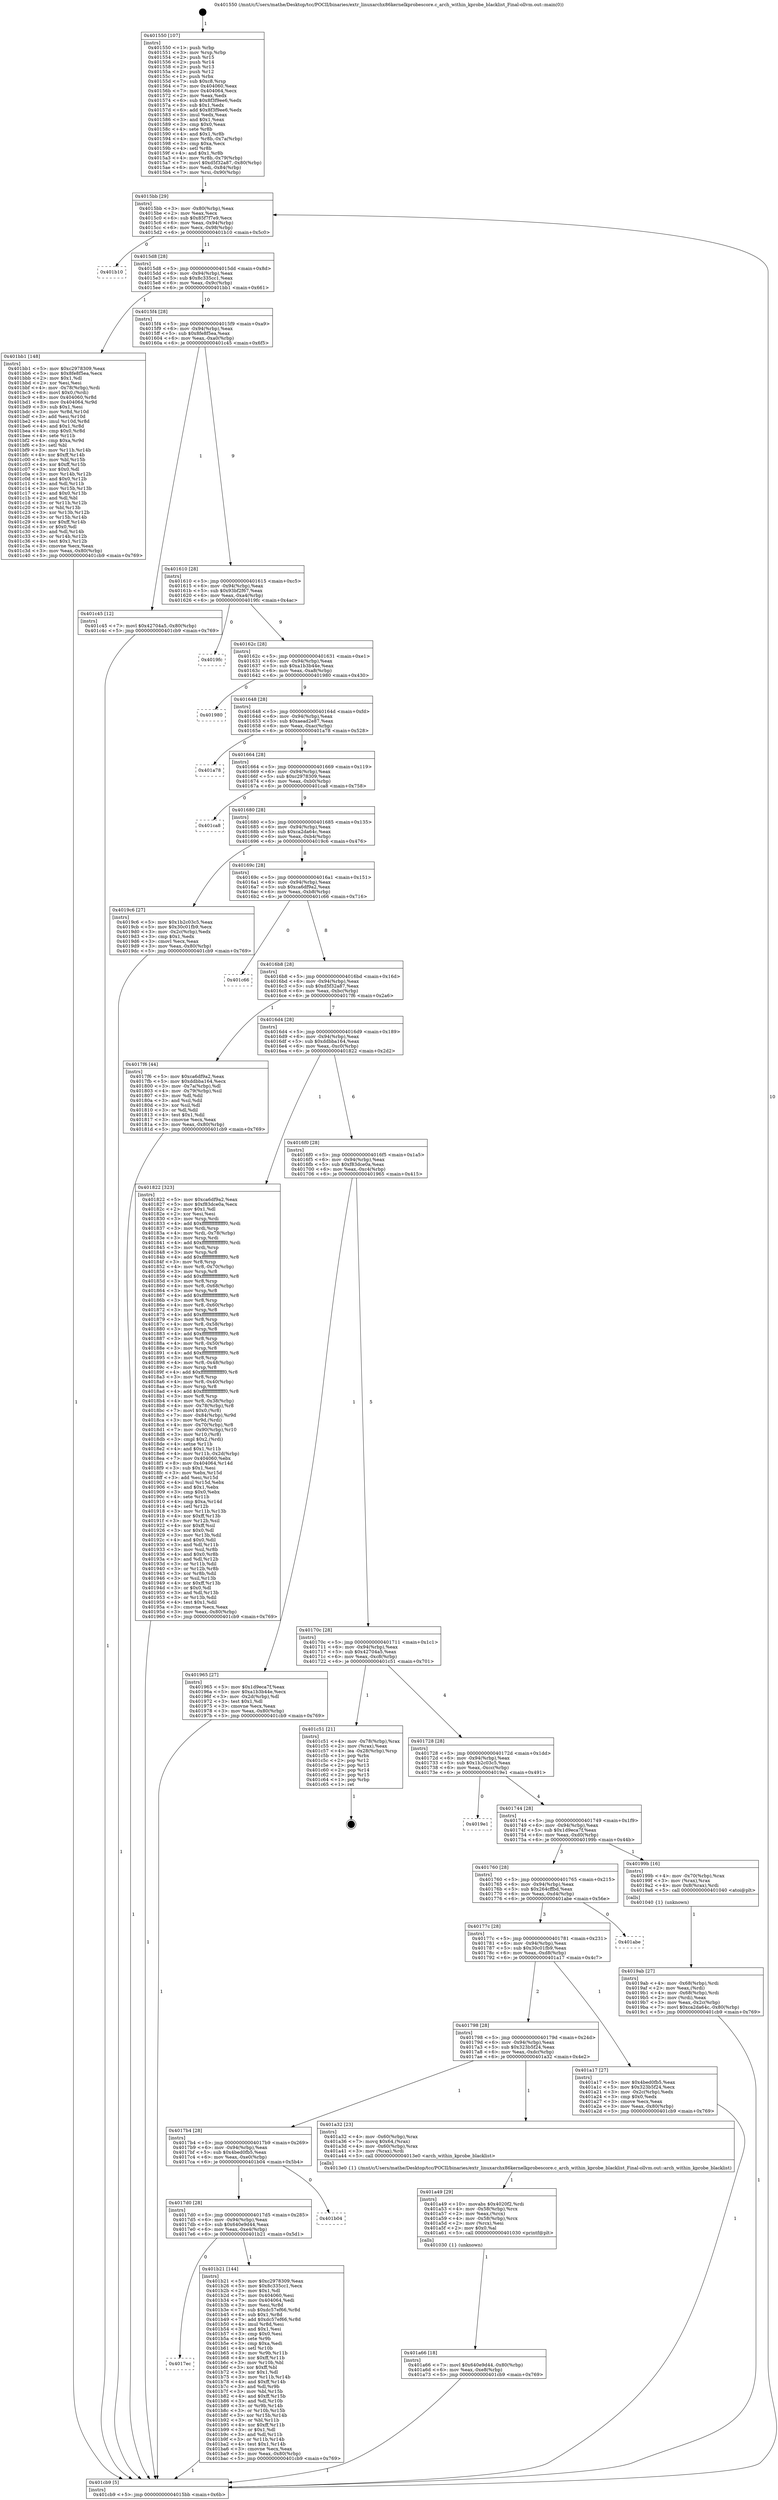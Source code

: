 digraph "0x401550" {
  label = "0x401550 (/mnt/c/Users/mathe/Desktop/tcc/POCII/binaries/extr_linuxarchx86kernelkprobescore.c_arch_within_kprobe_blacklist_Final-ollvm.out::main(0))"
  labelloc = "t"
  node[shape=record]

  Entry [label="",width=0.3,height=0.3,shape=circle,fillcolor=black,style=filled]
  "0x4015bb" [label="{
     0x4015bb [29]\l
     | [instrs]\l
     &nbsp;&nbsp;0x4015bb \<+3\>: mov -0x80(%rbp),%eax\l
     &nbsp;&nbsp;0x4015be \<+2\>: mov %eax,%ecx\l
     &nbsp;&nbsp;0x4015c0 \<+6\>: sub $0x85f7f7e9,%ecx\l
     &nbsp;&nbsp;0x4015c6 \<+6\>: mov %eax,-0x94(%rbp)\l
     &nbsp;&nbsp;0x4015cc \<+6\>: mov %ecx,-0x98(%rbp)\l
     &nbsp;&nbsp;0x4015d2 \<+6\>: je 0000000000401b10 \<main+0x5c0\>\l
  }"]
  "0x401b10" [label="{
     0x401b10\l
  }", style=dashed]
  "0x4015d8" [label="{
     0x4015d8 [28]\l
     | [instrs]\l
     &nbsp;&nbsp;0x4015d8 \<+5\>: jmp 00000000004015dd \<main+0x8d\>\l
     &nbsp;&nbsp;0x4015dd \<+6\>: mov -0x94(%rbp),%eax\l
     &nbsp;&nbsp;0x4015e3 \<+5\>: sub $0x8c335cc1,%eax\l
     &nbsp;&nbsp;0x4015e8 \<+6\>: mov %eax,-0x9c(%rbp)\l
     &nbsp;&nbsp;0x4015ee \<+6\>: je 0000000000401bb1 \<main+0x661\>\l
  }"]
  Exit [label="",width=0.3,height=0.3,shape=circle,fillcolor=black,style=filled,peripheries=2]
  "0x401bb1" [label="{
     0x401bb1 [148]\l
     | [instrs]\l
     &nbsp;&nbsp;0x401bb1 \<+5\>: mov $0xc2978309,%eax\l
     &nbsp;&nbsp;0x401bb6 \<+5\>: mov $0x8fe8f5ea,%ecx\l
     &nbsp;&nbsp;0x401bbb \<+2\>: mov $0x1,%dl\l
     &nbsp;&nbsp;0x401bbd \<+2\>: xor %esi,%esi\l
     &nbsp;&nbsp;0x401bbf \<+4\>: mov -0x78(%rbp),%rdi\l
     &nbsp;&nbsp;0x401bc3 \<+6\>: movl $0x0,(%rdi)\l
     &nbsp;&nbsp;0x401bc9 \<+8\>: mov 0x404060,%r8d\l
     &nbsp;&nbsp;0x401bd1 \<+8\>: mov 0x404064,%r9d\l
     &nbsp;&nbsp;0x401bd9 \<+3\>: sub $0x1,%esi\l
     &nbsp;&nbsp;0x401bdc \<+3\>: mov %r8d,%r10d\l
     &nbsp;&nbsp;0x401bdf \<+3\>: add %esi,%r10d\l
     &nbsp;&nbsp;0x401be2 \<+4\>: imul %r10d,%r8d\l
     &nbsp;&nbsp;0x401be6 \<+4\>: and $0x1,%r8d\l
     &nbsp;&nbsp;0x401bea \<+4\>: cmp $0x0,%r8d\l
     &nbsp;&nbsp;0x401bee \<+4\>: sete %r11b\l
     &nbsp;&nbsp;0x401bf2 \<+4\>: cmp $0xa,%r9d\l
     &nbsp;&nbsp;0x401bf6 \<+3\>: setl %bl\l
     &nbsp;&nbsp;0x401bf9 \<+3\>: mov %r11b,%r14b\l
     &nbsp;&nbsp;0x401bfc \<+4\>: xor $0xff,%r14b\l
     &nbsp;&nbsp;0x401c00 \<+3\>: mov %bl,%r15b\l
     &nbsp;&nbsp;0x401c03 \<+4\>: xor $0xff,%r15b\l
     &nbsp;&nbsp;0x401c07 \<+3\>: xor $0x0,%dl\l
     &nbsp;&nbsp;0x401c0a \<+3\>: mov %r14b,%r12b\l
     &nbsp;&nbsp;0x401c0d \<+4\>: and $0x0,%r12b\l
     &nbsp;&nbsp;0x401c11 \<+3\>: and %dl,%r11b\l
     &nbsp;&nbsp;0x401c14 \<+3\>: mov %r15b,%r13b\l
     &nbsp;&nbsp;0x401c17 \<+4\>: and $0x0,%r13b\l
     &nbsp;&nbsp;0x401c1b \<+2\>: and %dl,%bl\l
     &nbsp;&nbsp;0x401c1d \<+3\>: or %r11b,%r12b\l
     &nbsp;&nbsp;0x401c20 \<+3\>: or %bl,%r13b\l
     &nbsp;&nbsp;0x401c23 \<+3\>: xor %r13b,%r12b\l
     &nbsp;&nbsp;0x401c26 \<+3\>: or %r15b,%r14b\l
     &nbsp;&nbsp;0x401c29 \<+4\>: xor $0xff,%r14b\l
     &nbsp;&nbsp;0x401c2d \<+3\>: or $0x0,%dl\l
     &nbsp;&nbsp;0x401c30 \<+3\>: and %dl,%r14b\l
     &nbsp;&nbsp;0x401c33 \<+3\>: or %r14b,%r12b\l
     &nbsp;&nbsp;0x401c36 \<+4\>: test $0x1,%r12b\l
     &nbsp;&nbsp;0x401c3a \<+3\>: cmovne %ecx,%eax\l
     &nbsp;&nbsp;0x401c3d \<+3\>: mov %eax,-0x80(%rbp)\l
     &nbsp;&nbsp;0x401c40 \<+5\>: jmp 0000000000401cb9 \<main+0x769\>\l
  }"]
  "0x4015f4" [label="{
     0x4015f4 [28]\l
     | [instrs]\l
     &nbsp;&nbsp;0x4015f4 \<+5\>: jmp 00000000004015f9 \<main+0xa9\>\l
     &nbsp;&nbsp;0x4015f9 \<+6\>: mov -0x94(%rbp),%eax\l
     &nbsp;&nbsp;0x4015ff \<+5\>: sub $0x8fe8f5ea,%eax\l
     &nbsp;&nbsp;0x401604 \<+6\>: mov %eax,-0xa0(%rbp)\l
     &nbsp;&nbsp;0x40160a \<+6\>: je 0000000000401c45 \<main+0x6f5\>\l
  }"]
  "0x4017ec" [label="{
     0x4017ec\l
  }", style=dashed]
  "0x401c45" [label="{
     0x401c45 [12]\l
     | [instrs]\l
     &nbsp;&nbsp;0x401c45 \<+7\>: movl $0x42704a5,-0x80(%rbp)\l
     &nbsp;&nbsp;0x401c4c \<+5\>: jmp 0000000000401cb9 \<main+0x769\>\l
  }"]
  "0x401610" [label="{
     0x401610 [28]\l
     | [instrs]\l
     &nbsp;&nbsp;0x401610 \<+5\>: jmp 0000000000401615 \<main+0xc5\>\l
     &nbsp;&nbsp;0x401615 \<+6\>: mov -0x94(%rbp),%eax\l
     &nbsp;&nbsp;0x40161b \<+5\>: sub $0x93bf2f67,%eax\l
     &nbsp;&nbsp;0x401620 \<+6\>: mov %eax,-0xa4(%rbp)\l
     &nbsp;&nbsp;0x401626 \<+6\>: je 00000000004019fc \<main+0x4ac\>\l
  }"]
  "0x401b21" [label="{
     0x401b21 [144]\l
     | [instrs]\l
     &nbsp;&nbsp;0x401b21 \<+5\>: mov $0xc2978309,%eax\l
     &nbsp;&nbsp;0x401b26 \<+5\>: mov $0x8c335cc1,%ecx\l
     &nbsp;&nbsp;0x401b2b \<+2\>: mov $0x1,%dl\l
     &nbsp;&nbsp;0x401b2d \<+7\>: mov 0x404060,%esi\l
     &nbsp;&nbsp;0x401b34 \<+7\>: mov 0x404064,%edi\l
     &nbsp;&nbsp;0x401b3b \<+3\>: mov %esi,%r8d\l
     &nbsp;&nbsp;0x401b3e \<+7\>: sub $0xdc57ef66,%r8d\l
     &nbsp;&nbsp;0x401b45 \<+4\>: sub $0x1,%r8d\l
     &nbsp;&nbsp;0x401b49 \<+7\>: add $0xdc57ef66,%r8d\l
     &nbsp;&nbsp;0x401b50 \<+4\>: imul %r8d,%esi\l
     &nbsp;&nbsp;0x401b54 \<+3\>: and $0x1,%esi\l
     &nbsp;&nbsp;0x401b57 \<+3\>: cmp $0x0,%esi\l
     &nbsp;&nbsp;0x401b5a \<+4\>: sete %r9b\l
     &nbsp;&nbsp;0x401b5e \<+3\>: cmp $0xa,%edi\l
     &nbsp;&nbsp;0x401b61 \<+4\>: setl %r10b\l
     &nbsp;&nbsp;0x401b65 \<+3\>: mov %r9b,%r11b\l
     &nbsp;&nbsp;0x401b68 \<+4\>: xor $0xff,%r11b\l
     &nbsp;&nbsp;0x401b6c \<+3\>: mov %r10b,%bl\l
     &nbsp;&nbsp;0x401b6f \<+3\>: xor $0xff,%bl\l
     &nbsp;&nbsp;0x401b72 \<+3\>: xor $0x1,%dl\l
     &nbsp;&nbsp;0x401b75 \<+3\>: mov %r11b,%r14b\l
     &nbsp;&nbsp;0x401b78 \<+4\>: and $0xff,%r14b\l
     &nbsp;&nbsp;0x401b7c \<+3\>: and %dl,%r9b\l
     &nbsp;&nbsp;0x401b7f \<+3\>: mov %bl,%r15b\l
     &nbsp;&nbsp;0x401b82 \<+4\>: and $0xff,%r15b\l
     &nbsp;&nbsp;0x401b86 \<+3\>: and %dl,%r10b\l
     &nbsp;&nbsp;0x401b89 \<+3\>: or %r9b,%r14b\l
     &nbsp;&nbsp;0x401b8c \<+3\>: or %r10b,%r15b\l
     &nbsp;&nbsp;0x401b8f \<+3\>: xor %r15b,%r14b\l
     &nbsp;&nbsp;0x401b92 \<+3\>: or %bl,%r11b\l
     &nbsp;&nbsp;0x401b95 \<+4\>: xor $0xff,%r11b\l
     &nbsp;&nbsp;0x401b99 \<+3\>: or $0x1,%dl\l
     &nbsp;&nbsp;0x401b9c \<+3\>: and %dl,%r11b\l
     &nbsp;&nbsp;0x401b9f \<+3\>: or %r11b,%r14b\l
     &nbsp;&nbsp;0x401ba2 \<+4\>: test $0x1,%r14b\l
     &nbsp;&nbsp;0x401ba6 \<+3\>: cmovne %ecx,%eax\l
     &nbsp;&nbsp;0x401ba9 \<+3\>: mov %eax,-0x80(%rbp)\l
     &nbsp;&nbsp;0x401bac \<+5\>: jmp 0000000000401cb9 \<main+0x769\>\l
  }"]
  "0x4019fc" [label="{
     0x4019fc\l
  }", style=dashed]
  "0x40162c" [label="{
     0x40162c [28]\l
     | [instrs]\l
     &nbsp;&nbsp;0x40162c \<+5\>: jmp 0000000000401631 \<main+0xe1\>\l
     &nbsp;&nbsp;0x401631 \<+6\>: mov -0x94(%rbp),%eax\l
     &nbsp;&nbsp;0x401637 \<+5\>: sub $0xa1b3b44e,%eax\l
     &nbsp;&nbsp;0x40163c \<+6\>: mov %eax,-0xa8(%rbp)\l
     &nbsp;&nbsp;0x401642 \<+6\>: je 0000000000401980 \<main+0x430\>\l
  }"]
  "0x4017d0" [label="{
     0x4017d0 [28]\l
     | [instrs]\l
     &nbsp;&nbsp;0x4017d0 \<+5\>: jmp 00000000004017d5 \<main+0x285\>\l
     &nbsp;&nbsp;0x4017d5 \<+6\>: mov -0x94(%rbp),%eax\l
     &nbsp;&nbsp;0x4017db \<+5\>: sub $0x640e9d44,%eax\l
     &nbsp;&nbsp;0x4017e0 \<+6\>: mov %eax,-0xe4(%rbp)\l
     &nbsp;&nbsp;0x4017e6 \<+6\>: je 0000000000401b21 \<main+0x5d1\>\l
  }"]
  "0x401980" [label="{
     0x401980\l
  }", style=dashed]
  "0x401648" [label="{
     0x401648 [28]\l
     | [instrs]\l
     &nbsp;&nbsp;0x401648 \<+5\>: jmp 000000000040164d \<main+0xfd\>\l
     &nbsp;&nbsp;0x40164d \<+6\>: mov -0x94(%rbp),%eax\l
     &nbsp;&nbsp;0x401653 \<+5\>: sub $0xaead2e87,%eax\l
     &nbsp;&nbsp;0x401658 \<+6\>: mov %eax,-0xac(%rbp)\l
     &nbsp;&nbsp;0x40165e \<+6\>: je 0000000000401a78 \<main+0x528\>\l
  }"]
  "0x401b04" [label="{
     0x401b04\l
  }", style=dashed]
  "0x401a78" [label="{
     0x401a78\l
  }", style=dashed]
  "0x401664" [label="{
     0x401664 [28]\l
     | [instrs]\l
     &nbsp;&nbsp;0x401664 \<+5\>: jmp 0000000000401669 \<main+0x119\>\l
     &nbsp;&nbsp;0x401669 \<+6\>: mov -0x94(%rbp),%eax\l
     &nbsp;&nbsp;0x40166f \<+5\>: sub $0xc2978309,%eax\l
     &nbsp;&nbsp;0x401674 \<+6\>: mov %eax,-0xb0(%rbp)\l
     &nbsp;&nbsp;0x40167a \<+6\>: je 0000000000401ca8 \<main+0x758\>\l
  }"]
  "0x401a66" [label="{
     0x401a66 [18]\l
     | [instrs]\l
     &nbsp;&nbsp;0x401a66 \<+7\>: movl $0x640e9d44,-0x80(%rbp)\l
     &nbsp;&nbsp;0x401a6d \<+6\>: mov %eax,-0xe8(%rbp)\l
     &nbsp;&nbsp;0x401a73 \<+5\>: jmp 0000000000401cb9 \<main+0x769\>\l
  }"]
  "0x401ca8" [label="{
     0x401ca8\l
  }", style=dashed]
  "0x401680" [label="{
     0x401680 [28]\l
     | [instrs]\l
     &nbsp;&nbsp;0x401680 \<+5\>: jmp 0000000000401685 \<main+0x135\>\l
     &nbsp;&nbsp;0x401685 \<+6\>: mov -0x94(%rbp),%eax\l
     &nbsp;&nbsp;0x40168b \<+5\>: sub $0xca2da64c,%eax\l
     &nbsp;&nbsp;0x401690 \<+6\>: mov %eax,-0xb4(%rbp)\l
     &nbsp;&nbsp;0x401696 \<+6\>: je 00000000004019c6 \<main+0x476\>\l
  }"]
  "0x401a49" [label="{
     0x401a49 [29]\l
     | [instrs]\l
     &nbsp;&nbsp;0x401a49 \<+10\>: movabs $0x4020f2,%rdi\l
     &nbsp;&nbsp;0x401a53 \<+4\>: mov -0x58(%rbp),%rcx\l
     &nbsp;&nbsp;0x401a57 \<+2\>: mov %eax,(%rcx)\l
     &nbsp;&nbsp;0x401a59 \<+4\>: mov -0x58(%rbp),%rcx\l
     &nbsp;&nbsp;0x401a5d \<+2\>: mov (%rcx),%esi\l
     &nbsp;&nbsp;0x401a5f \<+2\>: mov $0x0,%al\l
     &nbsp;&nbsp;0x401a61 \<+5\>: call 0000000000401030 \<printf@plt\>\l
     | [calls]\l
     &nbsp;&nbsp;0x401030 \{1\} (unknown)\l
  }"]
  "0x4019c6" [label="{
     0x4019c6 [27]\l
     | [instrs]\l
     &nbsp;&nbsp;0x4019c6 \<+5\>: mov $0x1b2c03c5,%eax\l
     &nbsp;&nbsp;0x4019cb \<+5\>: mov $0x30c01fb9,%ecx\l
     &nbsp;&nbsp;0x4019d0 \<+3\>: mov -0x2c(%rbp),%edx\l
     &nbsp;&nbsp;0x4019d3 \<+3\>: cmp $0x1,%edx\l
     &nbsp;&nbsp;0x4019d6 \<+3\>: cmovl %ecx,%eax\l
     &nbsp;&nbsp;0x4019d9 \<+3\>: mov %eax,-0x80(%rbp)\l
     &nbsp;&nbsp;0x4019dc \<+5\>: jmp 0000000000401cb9 \<main+0x769\>\l
  }"]
  "0x40169c" [label="{
     0x40169c [28]\l
     | [instrs]\l
     &nbsp;&nbsp;0x40169c \<+5\>: jmp 00000000004016a1 \<main+0x151\>\l
     &nbsp;&nbsp;0x4016a1 \<+6\>: mov -0x94(%rbp),%eax\l
     &nbsp;&nbsp;0x4016a7 \<+5\>: sub $0xca6df9a2,%eax\l
     &nbsp;&nbsp;0x4016ac \<+6\>: mov %eax,-0xb8(%rbp)\l
     &nbsp;&nbsp;0x4016b2 \<+6\>: je 0000000000401c66 \<main+0x716\>\l
  }"]
  "0x4017b4" [label="{
     0x4017b4 [28]\l
     | [instrs]\l
     &nbsp;&nbsp;0x4017b4 \<+5\>: jmp 00000000004017b9 \<main+0x269\>\l
     &nbsp;&nbsp;0x4017b9 \<+6\>: mov -0x94(%rbp),%eax\l
     &nbsp;&nbsp;0x4017bf \<+5\>: sub $0x4bed0fb5,%eax\l
     &nbsp;&nbsp;0x4017c4 \<+6\>: mov %eax,-0xe0(%rbp)\l
     &nbsp;&nbsp;0x4017ca \<+6\>: je 0000000000401b04 \<main+0x5b4\>\l
  }"]
  "0x401c66" [label="{
     0x401c66\l
  }", style=dashed]
  "0x4016b8" [label="{
     0x4016b8 [28]\l
     | [instrs]\l
     &nbsp;&nbsp;0x4016b8 \<+5\>: jmp 00000000004016bd \<main+0x16d\>\l
     &nbsp;&nbsp;0x4016bd \<+6\>: mov -0x94(%rbp),%eax\l
     &nbsp;&nbsp;0x4016c3 \<+5\>: sub $0xd5f32a87,%eax\l
     &nbsp;&nbsp;0x4016c8 \<+6\>: mov %eax,-0xbc(%rbp)\l
     &nbsp;&nbsp;0x4016ce \<+6\>: je 00000000004017f6 \<main+0x2a6\>\l
  }"]
  "0x401a32" [label="{
     0x401a32 [23]\l
     | [instrs]\l
     &nbsp;&nbsp;0x401a32 \<+4\>: mov -0x60(%rbp),%rax\l
     &nbsp;&nbsp;0x401a36 \<+7\>: movq $0x64,(%rax)\l
     &nbsp;&nbsp;0x401a3d \<+4\>: mov -0x60(%rbp),%rax\l
     &nbsp;&nbsp;0x401a41 \<+3\>: mov (%rax),%rdi\l
     &nbsp;&nbsp;0x401a44 \<+5\>: call 00000000004013e0 \<arch_within_kprobe_blacklist\>\l
     | [calls]\l
     &nbsp;&nbsp;0x4013e0 \{1\} (/mnt/c/Users/mathe/Desktop/tcc/POCII/binaries/extr_linuxarchx86kernelkprobescore.c_arch_within_kprobe_blacklist_Final-ollvm.out::arch_within_kprobe_blacklist)\l
  }"]
  "0x4017f6" [label="{
     0x4017f6 [44]\l
     | [instrs]\l
     &nbsp;&nbsp;0x4017f6 \<+5\>: mov $0xca6df9a2,%eax\l
     &nbsp;&nbsp;0x4017fb \<+5\>: mov $0xddbba164,%ecx\l
     &nbsp;&nbsp;0x401800 \<+3\>: mov -0x7a(%rbp),%dl\l
     &nbsp;&nbsp;0x401803 \<+4\>: mov -0x79(%rbp),%sil\l
     &nbsp;&nbsp;0x401807 \<+3\>: mov %dl,%dil\l
     &nbsp;&nbsp;0x40180a \<+3\>: and %sil,%dil\l
     &nbsp;&nbsp;0x40180d \<+3\>: xor %sil,%dl\l
     &nbsp;&nbsp;0x401810 \<+3\>: or %dl,%dil\l
     &nbsp;&nbsp;0x401813 \<+4\>: test $0x1,%dil\l
     &nbsp;&nbsp;0x401817 \<+3\>: cmovne %ecx,%eax\l
     &nbsp;&nbsp;0x40181a \<+3\>: mov %eax,-0x80(%rbp)\l
     &nbsp;&nbsp;0x40181d \<+5\>: jmp 0000000000401cb9 \<main+0x769\>\l
  }"]
  "0x4016d4" [label="{
     0x4016d4 [28]\l
     | [instrs]\l
     &nbsp;&nbsp;0x4016d4 \<+5\>: jmp 00000000004016d9 \<main+0x189\>\l
     &nbsp;&nbsp;0x4016d9 \<+6\>: mov -0x94(%rbp),%eax\l
     &nbsp;&nbsp;0x4016df \<+5\>: sub $0xddbba164,%eax\l
     &nbsp;&nbsp;0x4016e4 \<+6\>: mov %eax,-0xc0(%rbp)\l
     &nbsp;&nbsp;0x4016ea \<+6\>: je 0000000000401822 \<main+0x2d2\>\l
  }"]
  "0x401cb9" [label="{
     0x401cb9 [5]\l
     | [instrs]\l
     &nbsp;&nbsp;0x401cb9 \<+5\>: jmp 00000000004015bb \<main+0x6b\>\l
  }"]
  "0x401550" [label="{
     0x401550 [107]\l
     | [instrs]\l
     &nbsp;&nbsp;0x401550 \<+1\>: push %rbp\l
     &nbsp;&nbsp;0x401551 \<+3\>: mov %rsp,%rbp\l
     &nbsp;&nbsp;0x401554 \<+2\>: push %r15\l
     &nbsp;&nbsp;0x401556 \<+2\>: push %r14\l
     &nbsp;&nbsp;0x401558 \<+2\>: push %r13\l
     &nbsp;&nbsp;0x40155a \<+2\>: push %r12\l
     &nbsp;&nbsp;0x40155c \<+1\>: push %rbx\l
     &nbsp;&nbsp;0x40155d \<+7\>: sub $0xc8,%rsp\l
     &nbsp;&nbsp;0x401564 \<+7\>: mov 0x404060,%eax\l
     &nbsp;&nbsp;0x40156b \<+7\>: mov 0x404064,%ecx\l
     &nbsp;&nbsp;0x401572 \<+2\>: mov %eax,%edx\l
     &nbsp;&nbsp;0x401574 \<+6\>: sub $0x8f3f9ee6,%edx\l
     &nbsp;&nbsp;0x40157a \<+3\>: sub $0x1,%edx\l
     &nbsp;&nbsp;0x40157d \<+6\>: add $0x8f3f9ee6,%edx\l
     &nbsp;&nbsp;0x401583 \<+3\>: imul %edx,%eax\l
     &nbsp;&nbsp;0x401586 \<+3\>: and $0x1,%eax\l
     &nbsp;&nbsp;0x401589 \<+3\>: cmp $0x0,%eax\l
     &nbsp;&nbsp;0x40158c \<+4\>: sete %r8b\l
     &nbsp;&nbsp;0x401590 \<+4\>: and $0x1,%r8b\l
     &nbsp;&nbsp;0x401594 \<+4\>: mov %r8b,-0x7a(%rbp)\l
     &nbsp;&nbsp;0x401598 \<+3\>: cmp $0xa,%ecx\l
     &nbsp;&nbsp;0x40159b \<+4\>: setl %r8b\l
     &nbsp;&nbsp;0x40159f \<+4\>: and $0x1,%r8b\l
     &nbsp;&nbsp;0x4015a3 \<+4\>: mov %r8b,-0x79(%rbp)\l
     &nbsp;&nbsp;0x4015a7 \<+7\>: movl $0xd5f32a87,-0x80(%rbp)\l
     &nbsp;&nbsp;0x4015ae \<+6\>: mov %edi,-0x84(%rbp)\l
     &nbsp;&nbsp;0x4015b4 \<+7\>: mov %rsi,-0x90(%rbp)\l
  }"]
  "0x401798" [label="{
     0x401798 [28]\l
     | [instrs]\l
     &nbsp;&nbsp;0x401798 \<+5\>: jmp 000000000040179d \<main+0x24d\>\l
     &nbsp;&nbsp;0x40179d \<+6\>: mov -0x94(%rbp),%eax\l
     &nbsp;&nbsp;0x4017a3 \<+5\>: sub $0x323b5f24,%eax\l
     &nbsp;&nbsp;0x4017a8 \<+6\>: mov %eax,-0xdc(%rbp)\l
     &nbsp;&nbsp;0x4017ae \<+6\>: je 0000000000401a32 \<main+0x4e2\>\l
  }"]
  "0x401822" [label="{
     0x401822 [323]\l
     | [instrs]\l
     &nbsp;&nbsp;0x401822 \<+5\>: mov $0xca6df9a2,%eax\l
     &nbsp;&nbsp;0x401827 \<+5\>: mov $0xf83dce0a,%ecx\l
     &nbsp;&nbsp;0x40182c \<+2\>: mov $0x1,%dl\l
     &nbsp;&nbsp;0x40182e \<+2\>: xor %esi,%esi\l
     &nbsp;&nbsp;0x401830 \<+3\>: mov %rsp,%rdi\l
     &nbsp;&nbsp;0x401833 \<+4\>: add $0xfffffffffffffff0,%rdi\l
     &nbsp;&nbsp;0x401837 \<+3\>: mov %rdi,%rsp\l
     &nbsp;&nbsp;0x40183a \<+4\>: mov %rdi,-0x78(%rbp)\l
     &nbsp;&nbsp;0x40183e \<+3\>: mov %rsp,%rdi\l
     &nbsp;&nbsp;0x401841 \<+4\>: add $0xfffffffffffffff0,%rdi\l
     &nbsp;&nbsp;0x401845 \<+3\>: mov %rdi,%rsp\l
     &nbsp;&nbsp;0x401848 \<+3\>: mov %rsp,%r8\l
     &nbsp;&nbsp;0x40184b \<+4\>: add $0xfffffffffffffff0,%r8\l
     &nbsp;&nbsp;0x40184f \<+3\>: mov %r8,%rsp\l
     &nbsp;&nbsp;0x401852 \<+4\>: mov %r8,-0x70(%rbp)\l
     &nbsp;&nbsp;0x401856 \<+3\>: mov %rsp,%r8\l
     &nbsp;&nbsp;0x401859 \<+4\>: add $0xfffffffffffffff0,%r8\l
     &nbsp;&nbsp;0x40185d \<+3\>: mov %r8,%rsp\l
     &nbsp;&nbsp;0x401860 \<+4\>: mov %r8,-0x68(%rbp)\l
     &nbsp;&nbsp;0x401864 \<+3\>: mov %rsp,%r8\l
     &nbsp;&nbsp;0x401867 \<+4\>: add $0xfffffffffffffff0,%r8\l
     &nbsp;&nbsp;0x40186b \<+3\>: mov %r8,%rsp\l
     &nbsp;&nbsp;0x40186e \<+4\>: mov %r8,-0x60(%rbp)\l
     &nbsp;&nbsp;0x401872 \<+3\>: mov %rsp,%r8\l
     &nbsp;&nbsp;0x401875 \<+4\>: add $0xfffffffffffffff0,%r8\l
     &nbsp;&nbsp;0x401879 \<+3\>: mov %r8,%rsp\l
     &nbsp;&nbsp;0x40187c \<+4\>: mov %r8,-0x58(%rbp)\l
     &nbsp;&nbsp;0x401880 \<+3\>: mov %rsp,%r8\l
     &nbsp;&nbsp;0x401883 \<+4\>: add $0xfffffffffffffff0,%r8\l
     &nbsp;&nbsp;0x401887 \<+3\>: mov %r8,%rsp\l
     &nbsp;&nbsp;0x40188a \<+4\>: mov %r8,-0x50(%rbp)\l
     &nbsp;&nbsp;0x40188e \<+3\>: mov %rsp,%r8\l
     &nbsp;&nbsp;0x401891 \<+4\>: add $0xfffffffffffffff0,%r8\l
     &nbsp;&nbsp;0x401895 \<+3\>: mov %r8,%rsp\l
     &nbsp;&nbsp;0x401898 \<+4\>: mov %r8,-0x48(%rbp)\l
     &nbsp;&nbsp;0x40189c \<+3\>: mov %rsp,%r8\l
     &nbsp;&nbsp;0x40189f \<+4\>: add $0xfffffffffffffff0,%r8\l
     &nbsp;&nbsp;0x4018a3 \<+3\>: mov %r8,%rsp\l
     &nbsp;&nbsp;0x4018a6 \<+4\>: mov %r8,-0x40(%rbp)\l
     &nbsp;&nbsp;0x4018aa \<+3\>: mov %rsp,%r8\l
     &nbsp;&nbsp;0x4018ad \<+4\>: add $0xfffffffffffffff0,%r8\l
     &nbsp;&nbsp;0x4018b1 \<+3\>: mov %r8,%rsp\l
     &nbsp;&nbsp;0x4018b4 \<+4\>: mov %r8,-0x38(%rbp)\l
     &nbsp;&nbsp;0x4018b8 \<+4\>: mov -0x78(%rbp),%r8\l
     &nbsp;&nbsp;0x4018bc \<+7\>: movl $0x0,(%r8)\l
     &nbsp;&nbsp;0x4018c3 \<+7\>: mov -0x84(%rbp),%r9d\l
     &nbsp;&nbsp;0x4018ca \<+3\>: mov %r9d,(%rdi)\l
     &nbsp;&nbsp;0x4018cd \<+4\>: mov -0x70(%rbp),%r8\l
     &nbsp;&nbsp;0x4018d1 \<+7\>: mov -0x90(%rbp),%r10\l
     &nbsp;&nbsp;0x4018d8 \<+3\>: mov %r10,(%r8)\l
     &nbsp;&nbsp;0x4018db \<+3\>: cmpl $0x2,(%rdi)\l
     &nbsp;&nbsp;0x4018de \<+4\>: setne %r11b\l
     &nbsp;&nbsp;0x4018e2 \<+4\>: and $0x1,%r11b\l
     &nbsp;&nbsp;0x4018e6 \<+4\>: mov %r11b,-0x2d(%rbp)\l
     &nbsp;&nbsp;0x4018ea \<+7\>: mov 0x404060,%ebx\l
     &nbsp;&nbsp;0x4018f1 \<+8\>: mov 0x404064,%r14d\l
     &nbsp;&nbsp;0x4018f9 \<+3\>: sub $0x1,%esi\l
     &nbsp;&nbsp;0x4018fc \<+3\>: mov %ebx,%r15d\l
     &nbsp;&nbsp;0x4018ff \<+3\>: add %esi,%r15d\l
     &nbsp;&nbsp;0x401902 \<+4\>: imul %r15d,%ebx\l
     &nbsp;&nbsp;0x401906 \<+3\>: and $0x1,%ebx\l
     &nbsp;&nbsp;0x401909 \<+3\>: cmp $0x0,%ebx\l
     &nbsp;&nbsp;0x40190c \<+4\>: sete %r11b\l
     &nbsp;&nbsp;0x401910 \<+4\>: cmp $0xa,%r14d\l
     &nbsp;&nbsp;0x401914 \<+4\>: setl %r12b\l
     &nbsp;&nbsp;0x401918 \<+3\>: mov %r11b,%r13b\l
     &nbsp;&nbsp;0x40191b \<+4\>: xor $0xff,%r13b\l
     &nbsp;&nbsp;0x40191f \<+3\>: mov %r12b,%sil\l
     &nbsp;&nbsp;0x401922 \<+4\>: xor $0xff,%sil\l
     &nbsp;&nbsp;0x401926 \<+3\>: xor $0x0,%dl\l
     &nbsp;&nbsp;0x401929 \<+3\>: mov %r13b,%dil\l
     &nbsp;&nbsp;0x40192c \<+4\>: and $0x0,%dil\l
     &nbsp;&nbsp;0x401930 \<+3\>: and %dl,%r11b\l
     &nbsp;&nbsp;0x401933 \<+3\>: mov %sil,%r8b\l
     &nbsp;&nbsp;0x401936 \<+4\>: and $0x0,%r8b\l
     &nbsp;&nbsp;0x40193a \<+3\>: and %dl,%r12b\l
     &nbsp;&nbsp;0x40193d \<+3\>: or %r11b,%dil\l
     &nbsp;&nbsp;0x401940 \<+3\>: or %r12b,%r8b\l
     &nbsp;&nbsp;0x401943 \<+3\>: xor %r8b,%dil\l
     &nbsp;&nbsp;0x401946 \<+3\>: or %sil,%r13b\l
     &nbsp;&nbsp;0x401949 \<+4\>: xor $0xff,%r13b\l
     &nbsp;&nbsp;0x40194d \<+3\>: or $0x0,%dl\l
     &nbsp;&nbsp;0x401950 \<+3\>: and %dl,%r13b\l
     &nbsp;&nbsp;0x401953 \<+3\>: or %r13b,%dil\l
     &nbsp;&nbsp;0x401956 \<+4\>: test $0x1,%dil\l
     &nbsp;&nbsp;0x40195a \<+3\>: cmovne %ecx,%eax\l
     &nbsp;&nbsp;0x40195d \<+3\>: mov %eax,-0x80(%rbp)\l
     &nbsp;&nbsp;0x401960 \<+5\>: jmp 0000000000401cb9 \<main+0x769\>\l
  }"]
  "0x4016f0" [label="{
     0x4016f0 [28]\l
     | [instrs]\l
     &nbsp;&nbsp;0x4016f0 \<+5\>: jmp 00000000004016f5 \<main+0x1a5\>\l
     &nbsp;&nbsp;0x4016f5 \<+6\>: mov -0x94(%rbp),%eax\l
     &nbsp;&nbsp;0x4016fb \<+5\>: sub $0xf83dce0a,%eax\l
     &nbsp;&nbsp;0x401700 \<+6\>: mov %eax,-0xc4(%rbp)\l
     &nbsp;&nbsp;0x401706 \<+6\>: je 0000000000401965 \<main+0x415\>\l
  }"]
  "0x401a17" [label="{
     0x401a17 [27]\l
     | [instrs]\l
     &nbsp;&nbsp;0x401a17 \<+5\>: mov $0x4bed0fb5,%eax\l
     &nbsp;&nbsp;0x401a1c \<+5\>: mov $0x323b5f24,%ecx\l
     &nbsp;&nbsp;0x401a21 \<+3\>: mov -0x2c(%rbp),%edx\l
     &nbsp;&nbsp;0x401a24 \<+3\>: cmp $0x0,%edx\l
     &nbsp;&nbsp;0x401a27 \<+3\>: cmove %ecx,%eax\l
     &nbsp;&nbsp;0x401a2a \<+3\>: mov %eax,-0x80(%rbp)\l
     &nbsp;&nbsp;0x401a2d \<+5\>: jmp 0000000000401cb9 \<main+0x769\>\l
  }"]
  "0x40177c" [label="{
     0x40177c [28]\l
     | [instrs]\l
     &nbsp;&nbsp;0x40177c \<+5\>: jmp 0000000000401781 \<main+0x231\>\l
     &nbsp;&nbsp;0x401781 \<+6\>: mov -0x94(%rbp),%eax\l
     &nbsp;&nbsp;0x401787 \<+5\>: sub $0x30c01fb9,%eax\l
     &nbsp;&nbsp;0x40178c \<+6\>: mov %eax,-0xd8(%rbp)\l
     &nbsp;&nbsp;0x401792 \<+6\>: je 0000000000401a17 \<main+0x4c7\>\l
  }"]
  "0x401965" [label="{
     0x401965 [27]\l
     | [instrs]\l
     &nbsp;&nbsp;0x401965 \<+5\>: mov $0x1d9eca7f,%eax\l
     &nbsp;&nbsp;0x40196a \<+5\>: mov $0xa1b3b44e,%ecx\l
     &nbsp;&nbsp;0x40196f \<+3\>: mov -0x2d(%rbp),%dl\l
     &nbsp;&nbsp;0x401972 \<+3\>: test $0x1,%dl\l
     &nbsp;&nbsp;0x401975 \<+3\>: cmovne %ecx,%eax\l
     &nbsp;&nbsp;0x401978 \<+3\>: mov %eax,-0x80(%rbp)\l
     &nbsp;&nbsp;0x40197b \<+5\>: jmp 0000000000401cb9 \<main+0x769\>\l
  }"]
  "0x40170c" [label="{
     0x40170c [28]\l
     | [instrs]\l
     &nbsp;&nbsp;0x40170c \<+5\>: jmp 0000000000401711 \<main+0x1c1\>\l
     &nbsp;&nbsp;0x401711 \<+6\>: mov -0x94(%rbp),%eax\l
     &nbsp;&nbsp;0x401717 \<+5\>: sub $0x42704a5,%eax\l
     &nbsp;&nbsp;0x40171c \<+6\>: mov %eax,-0xc8(%rbp)\l
     &nbsp;&nbsp;0x401722 \<+6\>: je 0000000000401c51 \<main+0x701\>\l
  }"]
  "0x401abe" [label="{
     0x401abe\l
  }", style=dashed]
  "0x401c51" [label="{
     0x401c51 [21]\l
     | [instrs]\l
     &nbsp;&nbsp;0x401c51 \<+4\>: mov -0x78(%rbp),%rax\l
     &nbsp;&nbsp;0x401c55 \<+2\>: mov (%rax),%eax\l
     &nbsp;&nbsp;0x401c57 \<+4\>: lea -0x28(%rbp),%rsp\l
     &nbsp;&nbsp;0x401c5b \<+1\>: pop %rbx\l
     &nbsp;&nbsp;0x401c5c \<+2\>: pop %r12\l
     &nbsp;&nbsp;0x401c5e \<+2\>: pop %r13\l
     &nbsp;&nbsp;0x401c60 \<+2\>: pop %r14\l
     &nbsp;&nbsp;0x401c62 \<+2\>: pop %r15\l
     &nbsp;&nbsp;0x401c64 \<+1\>: pop %rbp\l
     &nbsp;&nbsp;0x401c65 \<+1\>: ret\l
  }"]
  "0x401728" [label="{
     0x401728 [28]\l
     | [instrs]\l
     &nbsp;&nbsp;0x401728 \<+5\>: jmp 000000000040172d \<main+0x1dd\>\l
     &nbsp;&nbsp;0x40172d \<+6\>: mov -0x94(%rbp),%eax\l
     &nbsp;&nbsp;0x401733 \<+5\>: sub $0x1b2c03c5,%eax\l
     &nbsp;&nbsp;0x401738 \<+6\>: mov %eax,-0xcc(%rbp)\l
     &nbsp;&nbsp;0x40173e \<+6\>: je 00000000004019e1 \<main+0x491\>\l
  }"]
  "0x4019ab" [label="{
     0x4019ab [27]\l
     | [instrs]\l
     &nbsp;&nbsp;0x4019ab \<+4\>: mov -0x68(%rbp),%rdi\l
     &nbsp;&nbsp;0x4019af \<+2\>: mov %eax,(%rdi)\l
     &nbsp;&nbsp;0x4019b1 \<+4\>: mov -0x68(%rbp),%rdi\l
     &nbsp;&nbsp;0x4019b5 \<+2\>: mov (%rdi),%eax\l
     &nbsp;&nbsp;0x4019b7 \<+3\>: mov %eax,-0x2c(%rbp)\l
     &nbsp;&nbsp;0x4019ba \<+7\>: movl $0xca2da64c,-0x80(%rbp)\l
     &nbsp;&nbsp;0x4019c1 \<+5\>: jmp 0000000000401cb9 \<main+0x769\>\l
  }"]
  "0x4019e1" [label="{
     0x4019e1\l
  }", style=dashed]
  "0x401744" [label="{
     0x401744 [28]\l
     | [instrs]\l
     &nbsp;&nbsp;0x401744 \<+5\>: jmp 0000000000401749 \<main+0x1f9\>\l
     &nbsp;&nbsp;0x401749 \<+6\>: mov -0x94(%rbp),%eax\l
     &nbsp;&nbsp;0x40174f \<+5\>: sub $0x1d9eca7f,%eax\l
     &nbsp;&nbsp;0x401754 \<+6\>: mov %eax,-0xd0(%rbp)\l
     &nbsp;&nbsp;0x40175a \<+6\>: je 000000000040199b \<main+0x44b\>\l
  }"]
  "0x401760" [label="{
     0x401760 [28]\l
     | [instrs]\l
     &nbsp;&nbsp;0x401760 \<+5\>: jmp 0000000000401765 \<main+0x215\>\l
     &nbsp;&nbsp;0x401765 \<+6\>: mov -0x94(%rbp),%eax\l
     &nbsp;&nbsp;0x40176b \<+5\>: sub $0x264cffbd,%eax\l
     &nbsp;&nbsp;0x401770 \<+6\>: mov %eax,-0xd4(%rbp)\l
     &nbsp;&nbsp;0x401776 \<+6\>: je 0000000000401abe \<main+0x56e\>\l
  }"]
  "0x40199b" [label="{
     0x40199b [16]\l
     | [instrs]\l
     &nbsp;&nbsp;0x40199b \<+4\>: mov -0x70(%rbp),%rax\l
     &nbsp;&nbsp;0x40199f \<+3\>: mov (%rax),%rax\l
     &nbsp;&nbsp;0x4019a2 \<+4\>: mov 0x8(%rax),%rdi\l
     &nbsp;&nbsp;0x4019a6 \<+5\>: call 0000000000401040 \<atoi@plt\>\l
     | [calls]\l
     &nbsp;&nbsp;0x401040 \{1\} (unknown)\l
  }"]
  Entry -> "0x401550" [label=" 1"]
  "0x4015bb" -> "0x401b10" [label=" 0"]
  "0x4015bb" -> "0x4015d8" [label=" 11"]
  "0x401c51" -> Exit [label=" 1"]
  "0x4015d8" -> "0x401bb1" [label=" 1"]
  "0x4015d8" -> "0x4015f4" [label=" 10"]
  "0x401c45" -> "0x401cb9" [label=" 1"]
  "0x4015f4" -> "0x401c45" [label=" 1"]
  "0x4015f4" -> "0x401610" [label=" 9"]
  "0x401bb1" -> "0x401cb9" [label=" 1"]
  "0x401610" -> "0x4019fc" [label=" 0"]
  "0x401610" -> "0x40162c" [label=" 9"]
  "0x401b21" -> "0x401cb9" [label=" 1"]
  "0x40162c" -> "0x401980" [label=" 0"]
  "0x40162c" -> "0x401648" [label=" 9"]
  "0x4017d0" -> "0x401b21" [label=" 1"]
  "0x401648" -> "0x401a78" [label=" 0"]
  "0x401648" -> "0x401664" [label=" 9"]
  "0x4017d0" -> "0x4017ec" [label=" 0"]
  "0x401664" -> "0x401ca8" [label=" 0"]
  "0x401664" -> "0x401680" [label=" 9"]
  "0x4017b4" -> "0x401b04" [label=" 0"]
  "0x401680" -> "0x4019c6" [label=" 1"]
  "0x401680" -> "0x40169c" [label=" 8"]
  "0x4017b4" -> "0x4017d0" [label=" 1"]
  "0x40169c" -> "0x401c66" [label=" 0"]
  "0x40169c" -> "0x4016b8" [label=" 8"]
  "0x401a66" -> "0x401cb9" [label=" 1"]
  "0x4016b8" -> "0x4017f6" [label=" 1"]
  "0x4016b8" -> "0x4016d4" [label=" 7"]
  "0x4017f6" -> "0x401cb9" [label=" 1"]
  "0x401550" -> "0x4015bb" [label=" 1"]
  "0x401cb9" -> "0x4015bb" [label=" 10"]
  "0x401a49" -> "0x401a66" [label=" 1"]
  "0x4016d4" -> "0x401822" [label=" 1"]
  "0x4016d4" -> "0x4016f0" [label=" 6"]
  "0x401798" -> "0x4017b4" [label=" 1"]
  "0x401822" -> "0x401cb9" [label=" 1"]
  "0x401798" -> "0x401a32" [label=" 1"]
  "0x4016f0" -> "0x401965" [label=" 1"]
  "0x4016f0" -> "0x40170c" [label=" 5"]
  "0x401965" -> "0x401cb9" [label=" 1"]
  "0x401a17" -> "0x401cb9" [label=" 1"]
  "0x40170c" -> "0x401c51" [label=" 1"]
  "0x40170c" -> "0x401728" [label=" 4"]
  "0x40177c" -> "0x401798" [label=" 2"]
  "0x401728" -> "0x4019e1" [label=" 0"]
  "0x401728" -> "0x401744" [label=" 4"]
  "0x401a32" -> "0x401a49" [label=" 1"]
  "0x401744" -> "0x40199b" [label=" 1"]
  "0x401744" -> "0x401760" [label=" 3"]
  "0x40199b" -> "0x4019ab" [label=" 1"]
  "0x4019ab" -> "0x401cb9" [label=" 1"]
  "0x4019c6" -> "0x401cb9" [label=" 1"]
  "0x40177c" -> "0x401a17" [label=" 1"]
  "0x401760" -> "0x401abe" [label=" 0"]
  "0x401760" -> "0x40177c" [label=" 3"]
}
